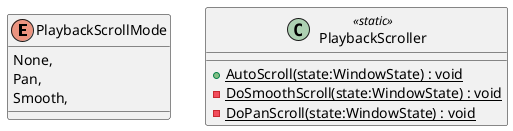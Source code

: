 @startuml
enum PlaybackScrollMode {
    None,
    Pan,
    Smooth,
}
class PlaybackScroller <<static>> {
    + {static} AutoScroll(state:WindowState) : void
    {static} - DoSmoothScroll(state:WindowState) : void
    {static} - DoPanScroll(state:WindowState) : void
}
@enduml
